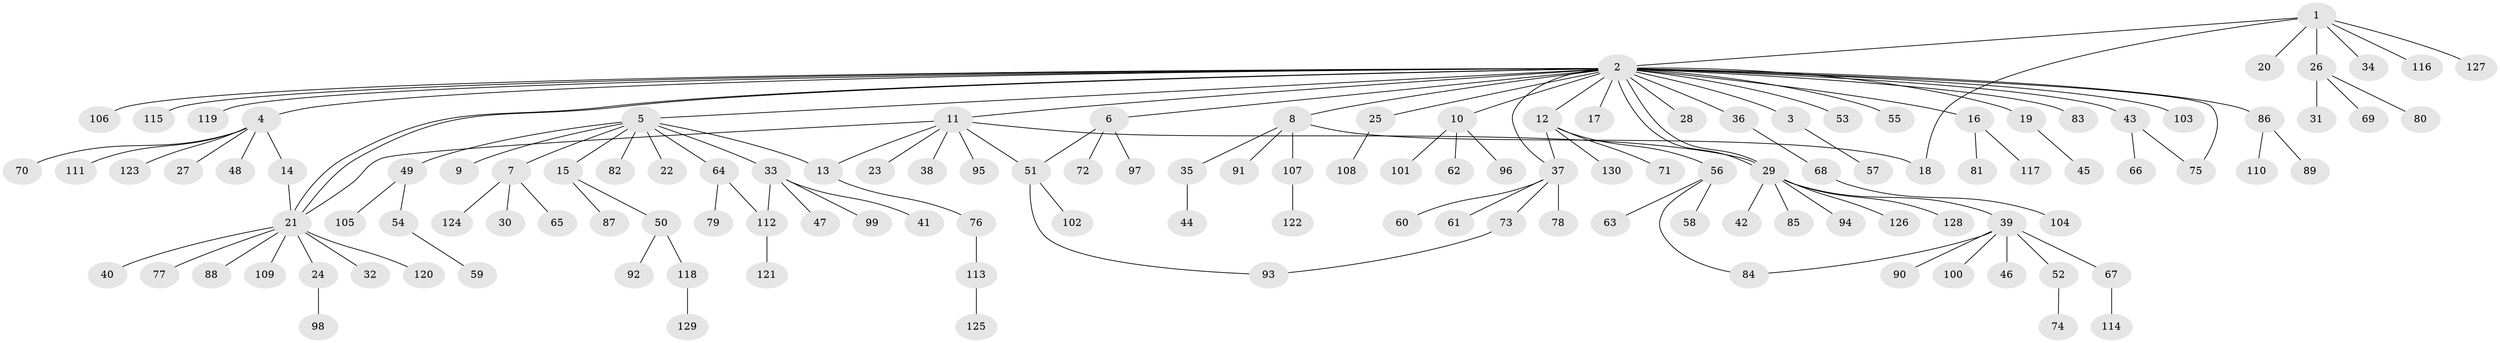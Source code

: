 // Generated by graph-tools (version 1.1) at 2025/47/03/09/25 04:47:07]
// undirected, 130 vertices, 142 edges
graph export_dot {
graph [start="1"]
  node [color=gray90,style=filled];
  1;
  2;
  3;
  4;
  5;
  6;
  7;
  8;
  9;
  10;
  11;
  12;
  13;
  14;
  15;
  16;
  17;
  18;
  19;
  20;
  21;
  22;
  23;
  24;
  25;
  26;
  27;
  28;
  29;
  30;
  31;
  32;
  33;
  34;
  35;
  36;
  37;
  38;
  39;
  40;
  41;
  42;
  43;
  44;
  45;
  46;
  47;
  48;
  49;
  50;
  51;
  52;
  53;
  54;
  55;
  56;
  57;
  58;
  59;
  60;
  61;
  62;
  63;
  64;
  65;
  66;
  67;
  68;
  69;
  70;
  71;
  72;
  73;
  74;
  75;
  76;
  77;
  78;
  79;
  80;
  81;
  82;
  83;
  84;
  85;
  86;
  87;
  88;
  89;
  90;
  91;
  92;
  93;
  94;
  95;
  96;
  97;
  98;
  99;
  100;
  101;
  102;
  103;
  104;
  105;
  106;
  107;
  108;
  109;
  110;
  111;
  112;
  113;
  114;
  115;
  116;
  117;
  118;
  119;
  120;
  121;
  122;
  123;
  124;
  125;
  126;
  127;
  128;
  129;
  130;
  1 -- 2;
  1 -- 18;
  1 -- 20;
  1 -- 26;
  1 -- 34;
  1 -- 116;
  1 -- 127;
  2 -- 3;
  2 -- 4;
  2 -- 5;
  2 -- 6;
  2 -- 8;
  2 -- 10;
  2 -- 11;
  2 -- 12;
  2 -- 16;
  2 -- 17;
  2 -- 19;
  2 -- 21;
  2 -- 21;
  2 -- 25;
  2 -- 28;
  2 -- 29;
  2 -- 29;
  2 -- 36;
  2 -- 37;
  2 -- 43;
  2 -- 53;
  2 -- 55;
  2 -- 75;
  2 -- 83;
  2 -- 86;
  2 -- 103;
  2 -- 106;
  2 -- 115;
  2 -- 119;
  3 -- 57;
  4 -- 14;
  4 -- 27;
  4 -- 48;
  4 -- 70;
  4 -- 111;
  4 -- 123;
  5 -- 7;
  5 -- 9;
  5 -- 13;
  5 -- 15;
  5 -- 22;
  5 -- 33;
  5 -- 49;
  5 -- 64;
  5 -- 82;
  6 -- 51;
  6 -- 72;
  6 -- 97;
  7 -- 30;
  7 -- 65;
  7 -- 124;
  8 -- 18;
  8 -- 35;
  8 -- 91;
  8 -- 107;
  10 -- 62;
  10 -- 96;
  10 -- 101;
  11 -- 13;
  11 -- 21;
  11 -- 23;
  11 -- 29;
  11 -- 38;
  11 -- 51;
  11 -- 95;
  12 -- 37;
  12 -- 56;
  12 -- 71;
  12 -- 130;
  13 -- 76;
  14 -- 21;
  15 -- 50;
  15 -- 87;
  16 -- 81;
  16 -- 117;
  19 -- 45;
  21 -- 24;
  21 -- 32;
  21 -- 40;
  21 -- 77;
  21 -- 88;
  21 -- 109;
  21 -- 120;
  24 -- 98;
  25 -- 108;
  26 -- 31;
  26 -- 69;
  26 -- 80;
  29 -- 39;
  29 -- 42;
  29 -- 85;
  29 -- 94;
  29 -- 126;
  29 -- 128;
  33 -- 41;
  33 -- 47;
  33 -- 99;
  33 -- 112;
  35 -- 44;
  36 -- 68;
  37 -- 60;
  37 -- 61;
  37 -- 73;
  37 -- 78;
  39 -- 46;
  39 -- 52;
  39 -- 67;
  39 -- 84;
  39 -- 90;
  39 -- 100;
  43 -- 66;
  43 -- 75;
  49 -- 54;
  49 -- 105;
  50 -- 92;
  50 -- 118;
  51 -- 93;
  51 -- 102;
  52 -- 74;
  54 -- 59;
  56 -- 58;
  56 -- 63;
  56 -- 84;
  64 -- 79;
  64 -- 112;
  67 -- 114;
  68 -- 104;
  73 -- 93;
  76 -- 113;
  86 -- 89;
  86 -- 110;
  107 -- 122;
  112 -- 121;
  113 -- 125;
  118 -- 129;
}
